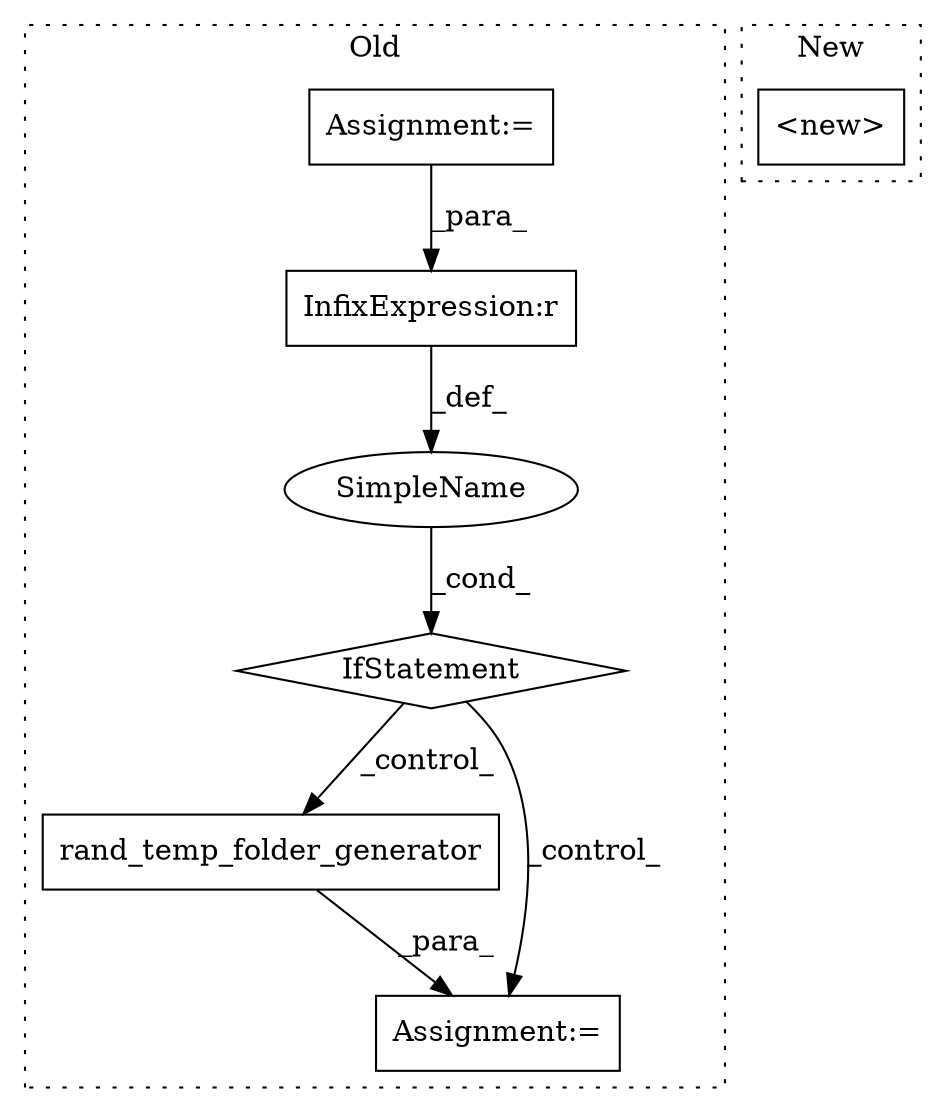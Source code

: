 digraph G {
subgraph cluster0 {
1 [label="rand_temp_folder_generator" a="32" s="1072" l="28" shape="box"];
3 [label="InfixExpression:r" a="27" s="1049" l="4" shape="box"];
4 [label="SimpleName" a="42" s="" l="" shape="ellipse"];
5 [label="IfStatement" a="25" s="1041,1057" l="4,2" shape="diamond"];
6 [label="Assignment:=" a="7" s="778" l="4" shape="box"];
7 [label="Assignment:=" a="7" s="1071" l="1" shape="box"];
label = "Old";
style="dotted";
}
subgraph cluster1 {
2 [label="<new>" a="46" s="906" l="8" shape="box"];
label = "New";
style="dotted";
}
1 -> 7 [label="_para_"];
3 -> 4 [label="_def_"];
4 -> 5 [label="_cond_"];
5 -> 1 [label="_control_"];
5 -> 7 [label="_control_"];
6 -> 3 [label="_para_"];
}